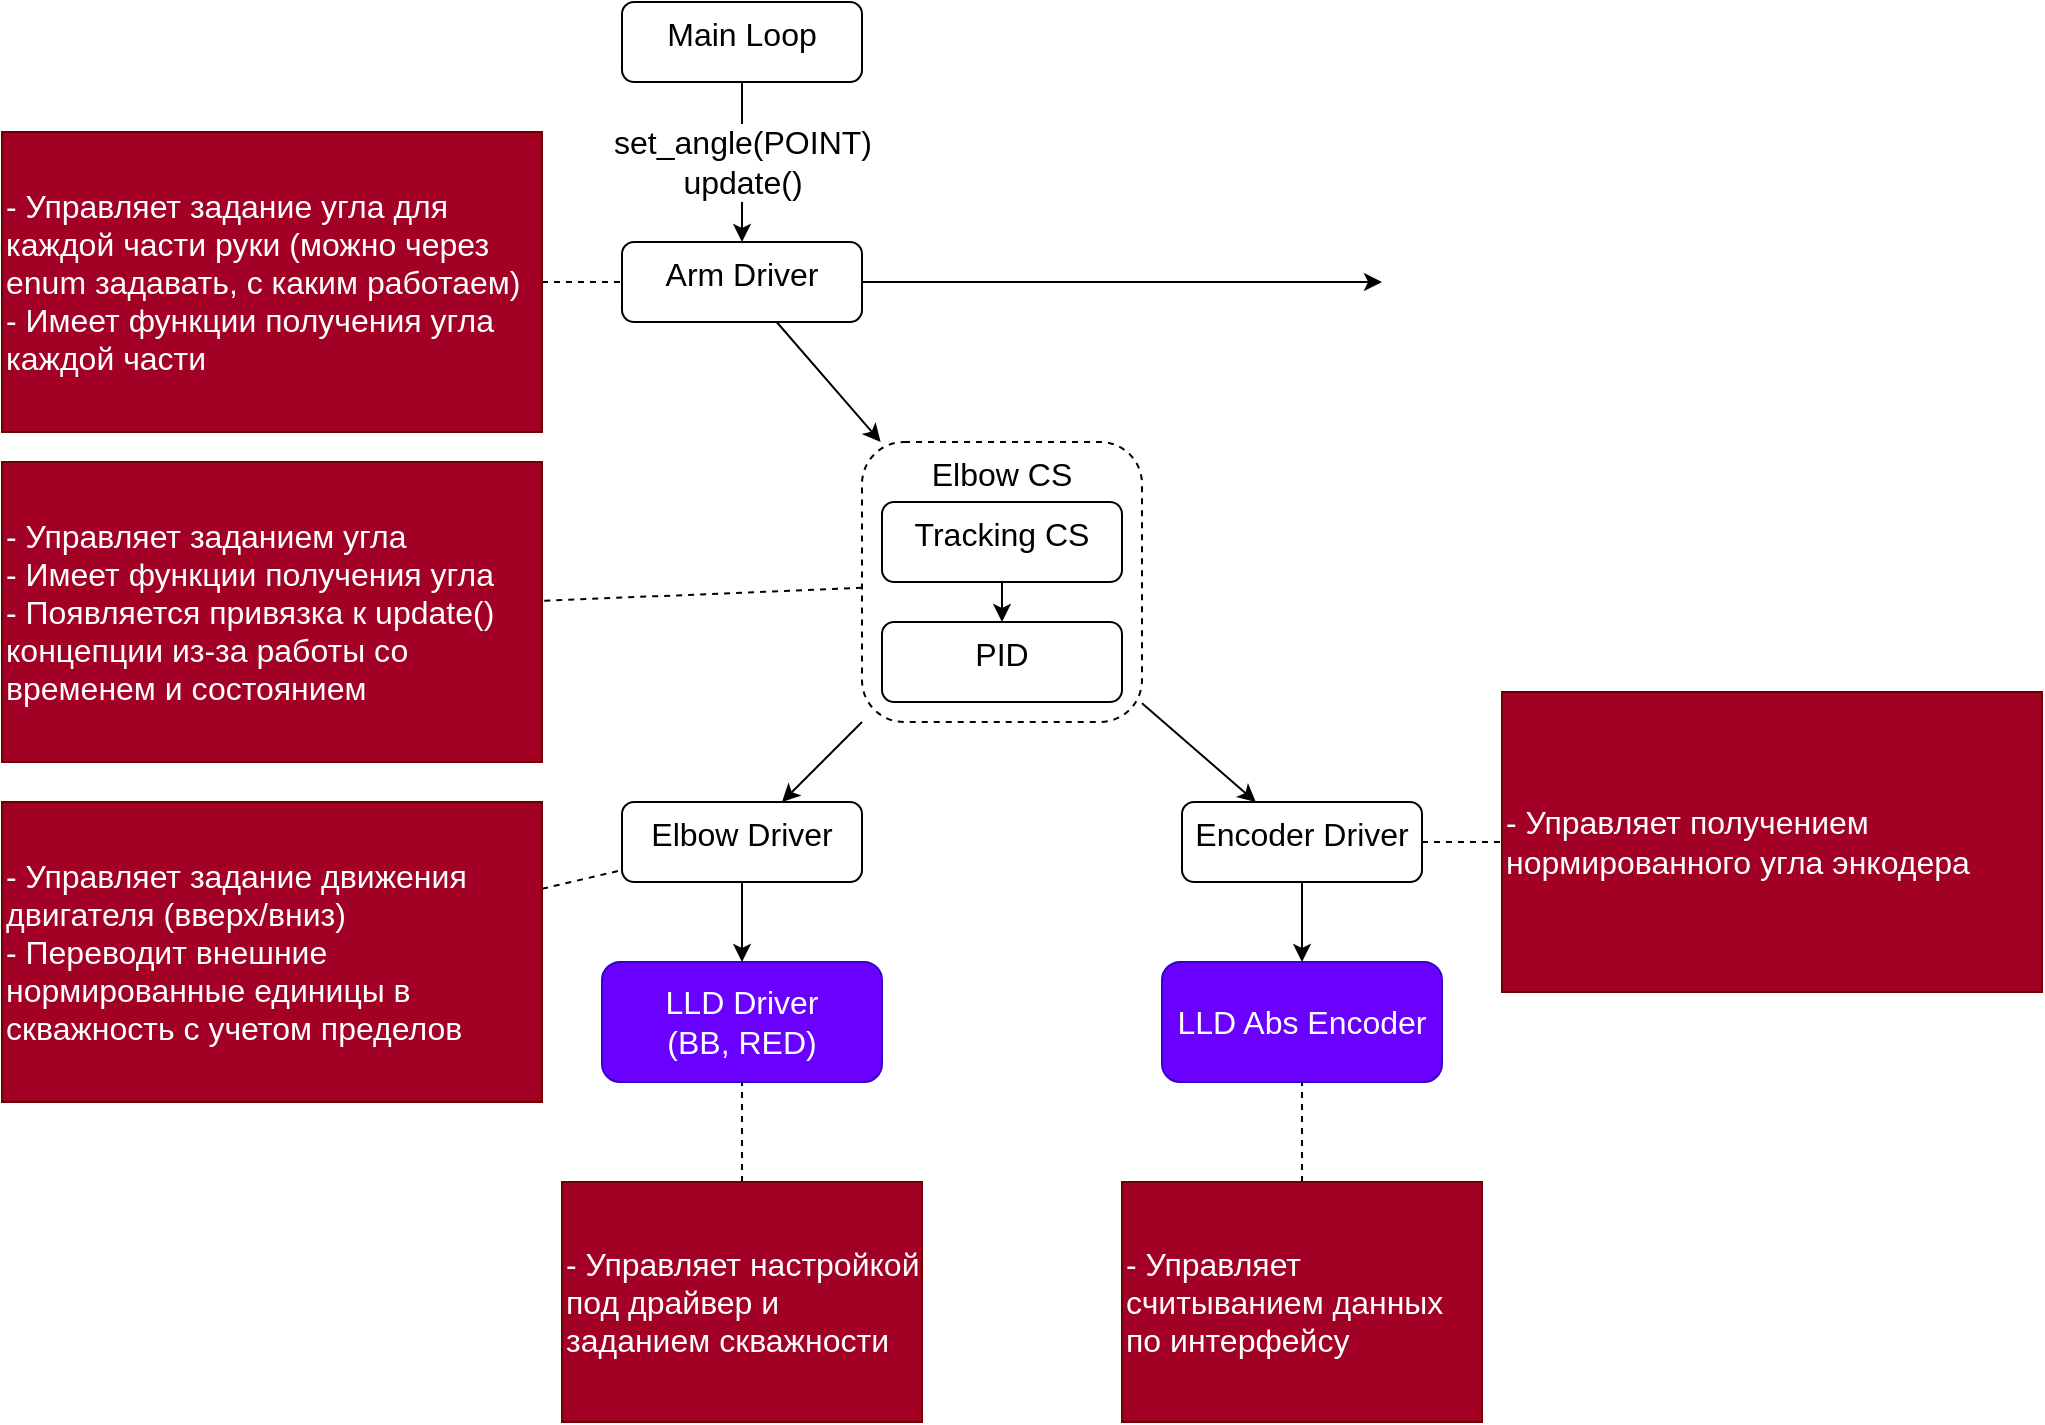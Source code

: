 <mxfile>
    <diagram id="N7cEZAGIR2dTNDEE7Iiy" name="Page-1">
        <mxGraphModel dx="2287" dy="782" grid="1" gridSize="10" guides="1" tooltips="1" connect="1" arrows="1" fold="1" page="1" pageScale="1" pageWidth="850" pageHeight="1100" math="0" shadow="0">
            <root>
                <mxCell id="0"/>
                <mxCell id="1" parent="0"/>
                <mxCell id="2" value="LLD Driver&lt;br&gt;(BB, RED)" style="rounded=1;whiteSpace=wrap;html=1;fillColor=#6a00ff;fontColor=#ffffff;strokeColor=#3700CC;fontSize=16;" vertex="1" parent="1">
                    <mxGeometry x="230" y="720" width="140" height="60" as="geometry"/>
                </mxCell>
                <mxCell id="6" value="" style="edgeStyle=none;html=1;fontSize=16;" edge="1" parent="1" source="4" target="2">
                    <mxGeometry relative="1" as="geometry">
                        <mxPoint x="300" y="720" as="targetPoint"/>
                    </mxGeometry>
                </mxCell>
                <mxCell id="4" value="Elbow Driver" style="rounded=1;whiteSpace=wrap;html=1;fontSize=16;verticalAlign=top;" vertex="1" parent="1">
                    <mxGeometry x="240" y="640" width="120" height="40" as="geometry"/>
                </mxCell>
                <mxCell id="7" value="Arm Driver" style="rounded=1;whiteSpace=wrap;html=1;fontSize=16;verticalAlign=top;" vertex="1" parent="1">
                    <mxGeometry x="240" y="360" width="120" height="40" as="geometry"/>
                </mxCell>
                <mxCell id="11" value="- Управляет задание движения двигателя (вверх/вниз)&lt;br&gt;- Переводит внешние нормированные единицы в скважность с учетом пределов" style="rounded=0;whiteSpace=wrap;html=1;fontSize=16;fillColor=#a20025;fontColor=#ffffff;strokeColor=#6F0000;align=left;" vertex="1" parent="1">
                    <mxGeometry x="-70" y="640" width="270" height="150" as="geometry"/>
                </mxCell>
                <mxCell id="12" value="" style="endArrow=none;dashed=1;html=1;fontSize=16;" edge="1" parent="1" source="11" target="4">
                    <mxGeometry width="50" height="50" relative="1" as="geometry">
                        <mxPoint x="400" y="500" as="sourcePoint"/>
                        <mxPoint x="450" y="450" as="targetPoint"/>
                    </mxGeometry>
                </mxCell>
                <mxCell id="13" value="- Управляет настройкой под драйвер и заданием скважности" style="rounded=0;whiteSpace=wrap;html=1;fontSize=16;fillColor=#a20025;fontColor=#ffffff;strokeColor=#6F0000;align=left;" vertex="1" parent="1">
                    <mxGeometry x="210" y="830" width="180" height="120" as="geometry"/>
                </mxCell>
                <mxCell id="14" value="" style="endArrow=none;dashed=1;html=1;fontSize=16;" edge="1" parent="1" source="13" target="2">
                    <mxGeometry width="50" height="50" relative="1" as="geometry">
                        <mxPoint x="90" y="705.484" as="sourcePoint"/>
                        <mxPoint x="250" y="679.677" as="targetPoint"/>
                    </mxGeometry>
                </mxCell>
                <mxCell id="18" value="" style="edgeStyle=none;html=1;fontSize=16;" edge="1" parent="1" source="16" target="4">
                    <mxGeometry relative="1" as="geometry">
                        <mxPoint x="310" y="690" as="sourcePoint"/>
                        <mxPoint x="310" y="730" as="targetPoint"/>
                    </mxGeometry>
                </mxCell>
                <mxCell id="19" value="" style="group" vertex="1" connectable="0" parent="1">
                    <mxGeometry x="360" y="460" width="140" height="140" as="geometry"/>
                </mxCell>
                <mxCell id="16" value="Elbow CS" style="rounded=1;whiteSpace=wrap;html=1;fontSize=16;dashed=1;verticalAlign=top;" vertex="1" parent="19">
                    <mxGeometry width="140" height="140" as="geometry"/>
                </mxCell>
                <mxCell id="8" value="PID" style="rounded=1;whiteSpace=wrap;html=1;fontSize=16;verticalAlign=top;" vertex="1" parent="19">
                    <mxGeometry x="10" y="90" width="120" height="40" as="geometry"/>
                </mxCell>
                <mxCell id="10" style="edgeStyle=none;html=1;exitX=0.5;exitY=1;exitDx=0;exitDy=0;fontSize=16;" edge="1" parent="19" source="9" target="8">
                    <mxGeometry relative="1" as="geometry"/>
                </mxCell>
                <mxCell id="9" value="Tracking CS" style="rounded=1;whiteSpace=wrap;html=1;fontSize=16;verticalAlign=top;" vertex="1" parent="19">
                    <mxGeometry x="10" y="30" width="120" height="40" as="geometry"/>
                </mxCell>
                <mxCell id="20" value="- Управляет задание угла для каждой части руки (можно через enum задавать, с каким работаем)&lt;br&gt;- Имеет функции получения угла каждой части" style="rounded=0;whiteSpace=wrap;html=1;fontSize=16;fillColor=#a20025;fontColor=#ffffff;strokeColor=#6F0000;align=left;" vertex="1" parent="1">
                    <mxGeometry x="-70" y="305" width="270" height="150" as="geometry"/>
                </mxCell>
                <mxCell id="21" value="" style="endArrow=none;dashed=1;html=1;fontSize=16;" edge="1" parent="1" source="20" target="7">
                    <mxGeometry width="50" height="50" relative="1" as="geometry">
                        <mxPoint x="210" y="670" as="sourcePoint"/>
                        <mxPoint x="250" y="670" as="targetPoint"/>
                    </mxGeometry>
                </mxCell>
                <mxCell id="22" value="" style="edgeStyle=none;html=1;fontSize=16;" edge="1" parent="1" source="7" target="16">
                    <mxGeometry relative="1" as="geometry">
                        <mxPoint x="370" y="610" as="sourcePoint"/>
                        <mxPoint x="330" y="650" as="targetPoint"/>
                    </mxGeometry>
                </mxCell>
                <mxCell id="25" style="edgeStyle=none;html=1;exitX=0.5;exitY=1;exitDx=0;exitDy=0;fontSize=16;" edge="1" parent="1" source="23" target="24">
                    <mxGeometry relative="1" as="geometry"/>
                </mxCell>
                <mxCell id="23" value="Encoder Driver" style="rounded=1;whiteSpace=wrap;html=1;fontSize=16;verticalAlign=top;" vertex="1" parent="1">
                    <mxGeometry x="520" y="640" width="120" height="40" as="geometry"/>
                </mxCell>
                <mxCell id="24" value="LLD Abs Encoder" style="rounded=1;whiteSpace=wrap;html=1;fillColor=#6a00ff;fontColor=#ffffff;strokeColor=#3700CC;fontSize=16;" vertex="1" parent="1">
                    <mxGeometry x="510" y="720" width="140" height="60" as="geometry"/>
                </mxCell>
                <mxCell id="26" value="" style="edgeStyle=none;html=1;fontSize=16;" edge="1" parent="1" source="16" target="23">
                    <mxGeometry relative="1" as="geometry">
                        <mxPoint x="370" y="610" as="sourcePoint"/>
                        <mxPoint x="330" y="650" as="targetPoint"/>
                    </mxGeometry>
                </mxCell>
                <mxCell id="27" value="- Управляет считыванием данных по интерфейсу" style="rounded=0;whiteSpace=wrap;html=1;fontSize=16;fillColor=#a20025;fontColor=#ffffff;strokeColor=#6F0000;align=left;" vertex="1" parent="1">
                    <mxGeometry x="490" y="830" width="180" height="120" as="geometry"/>
                </mxCell>
                <mxCell id="28" value="" style="endArrow=none;dashed=1;html=1;fontSize=16;" edge="1" parent="1" source="27" target="24">
                    <mxGeometry width="50" height="50" relative="1" as="geometry">
                        <mxPoint x="310" y="840" as="sourcePoint"/>
                        <mxPoint x="310" y="790" as="targetPoint"/>
                    </mxGeometry>
                </mxCell>
                <mxCell id="29" value="- Управляет получением нормированного угла энкодера" style="rounded=0;whiteSpace=wrap;html=1;fontSize=16;fillColor=#a20025;fontColor=#ffffff;strokeColor=#6F0000;align=left;" vertex="1" parent="1">
                    <mxGeometry x="680" y="585" width="270" height="150" as="geometry"/>
                </mxCell>
                <mxCell id="30" value="" style="endArrow=none;dashed=1;html=1;fontSize=16;" edge="1" parent="1" source="23" target="29">
                    <mxGeometry width="50" height="50" relative="1" as="geometry">
                        <mxPoint x="210" y="670" as="sourcePoint"/>
                        <mxPoint x="250" y="670" as="targetPoint"/>
                    </mxGeometry>
                </mxCell>
                <mxCell id="32" value="set_angle(POINT)&lt;br&gt;update()" style="edgeStyle=none;html=1;exitX=0.5;exitY=1;exitDx=0;exitDy=0;fontSize=16;" edge="1" parent="1" source="31" target="7">
                    <mxGeometry relative="1" as="geometry"/>
                </mxCell>
                <mxCell id="31" value="Main Loop" style="rounded=1;whiteSpace=wrap;html=1;fontSize=16;verticalAlign=top;" vertex="1" parent="1">
                    <mxGeometry x="240" y="240" width="120" height="40" as="geometry"/>
                </mxCell>
                <mxCell id="33" value="- Управляет заданием угла&lt;br&gt;- Имеет функции получения угла&lt;br&gt;- Появляется привязка к update() концепции из-за работы со временем и состоянием" style="rounded=0;whiteSpace=wrap;html=1;fontSize=16;fillColor=#a20025;fontColor=#ffffff;strokeColor=#6F0000;align=left;" vertex="1" parent="1">
                    <mxGeometry x="-70" y="470" width="270" height="150" as="geometry"/>
                </mxCell>
                <mxCell id="34" value="" style="endArrow=none;dashed=1;html=1;fontSize=16;" edge="1" parent="1" source="16" target="33">
                    <mxGeometry width="50" height="50" relative="1" as="geometry">
                        <mxPoint x="210" y="670" as="sourcePoint"/>
                        <mxPoint x="250" y="670" as="targetPoint"/>
                    </mxGeometry>
                </mxCell>
                <mxCell id="35" value="" style="edgeStyle=none;html=1;fontSize=16;" edge="1" parent="1" source="7">
                    <mxGeometry relative="1" as="geometry">
                        <mxPoint x="327.333" y="410" as="sourcePoint"/>
                        <mxPoint x="620" y="380" as="targetPoint"/>
                    </mxGeometry>
                </mxCell>
            </root>
        </mxGraphModel>
    </diagram>
</mxfile>
